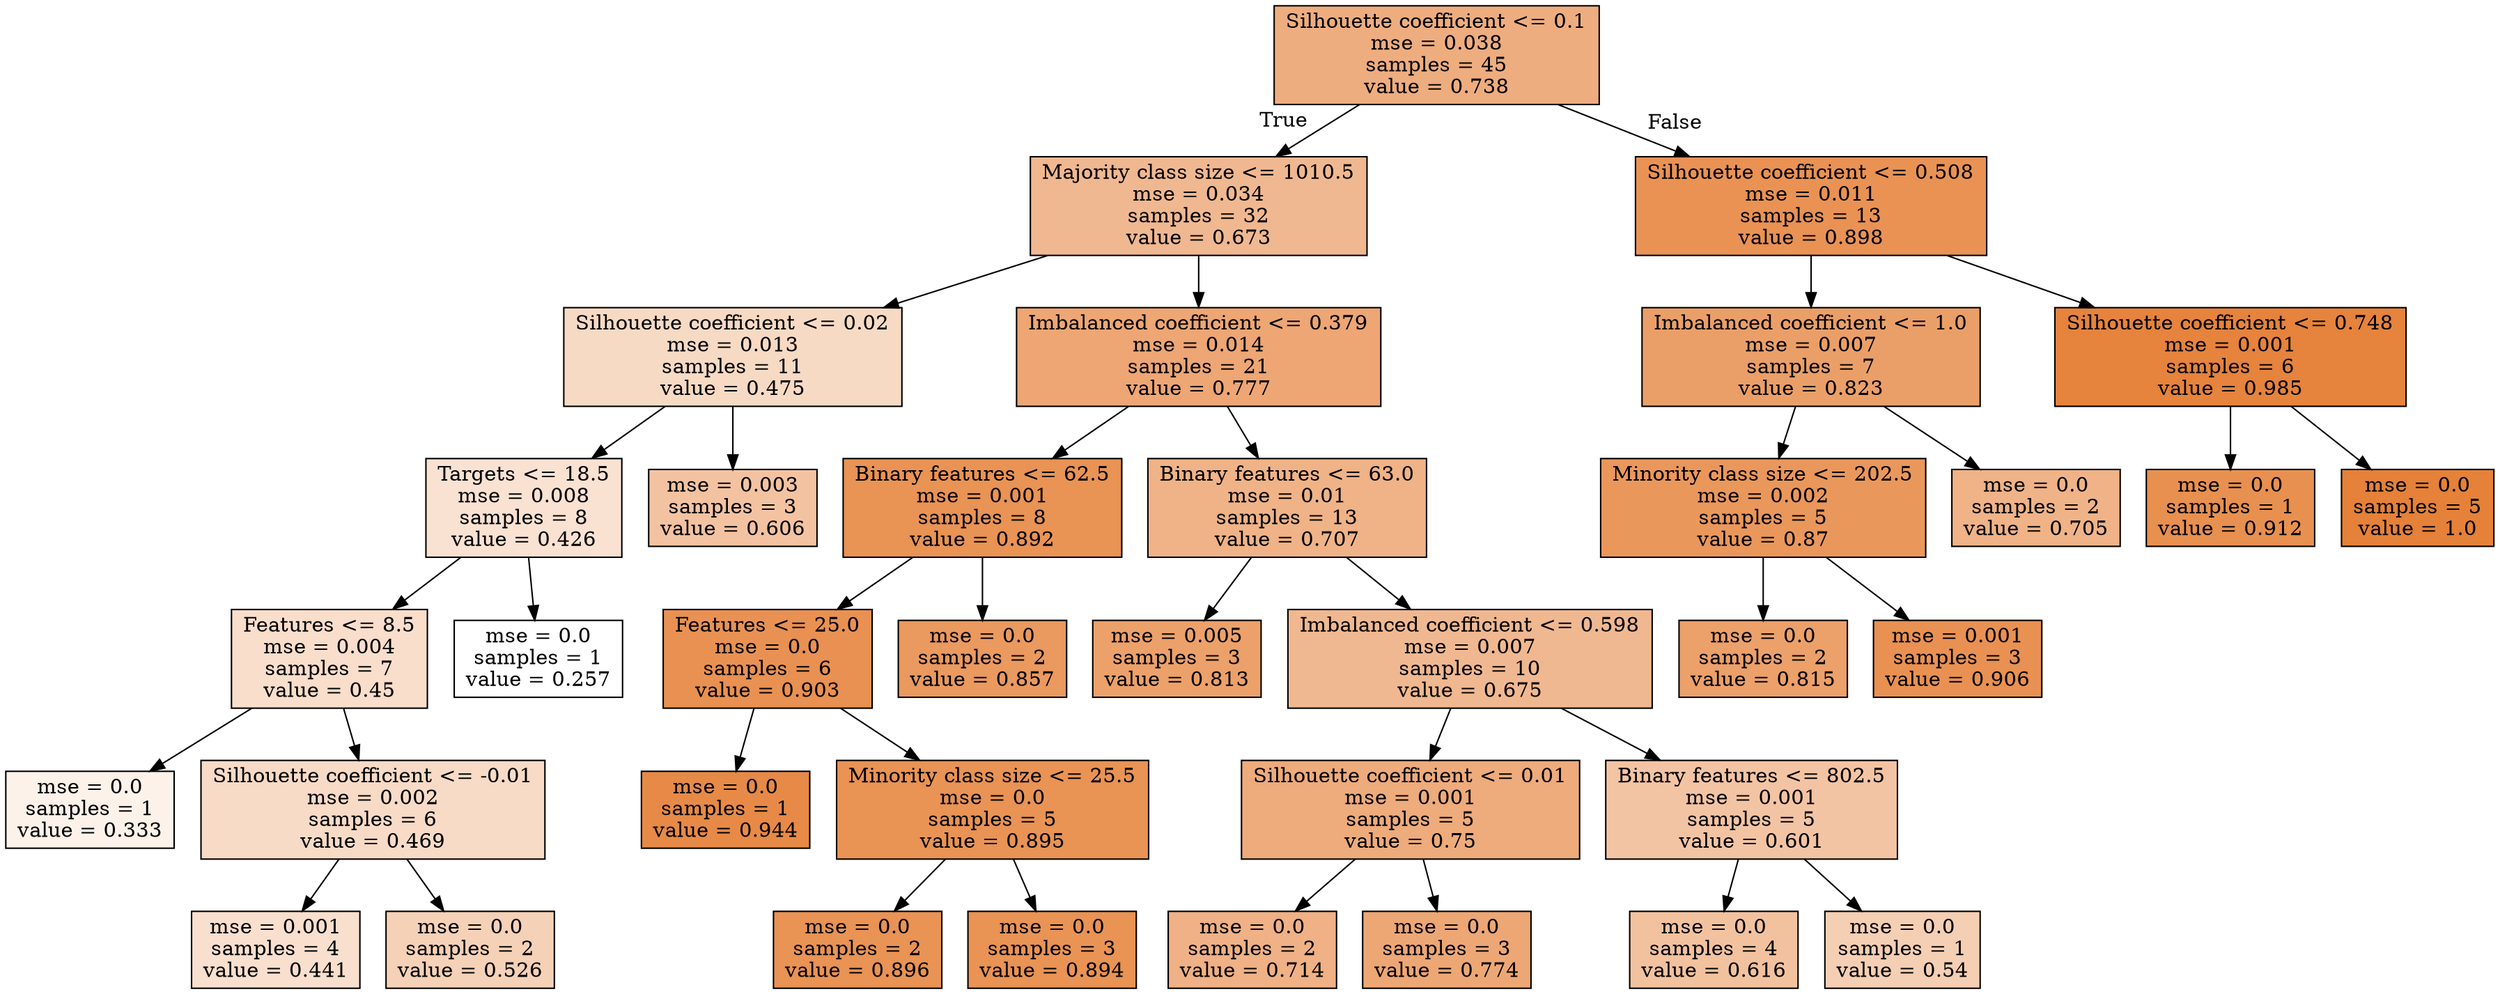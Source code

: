digraph Tree {
node [shape=box, style="filled", color="black"] ;
0 [label="Silhouette coefficient <= 0.1\nmse = 0.038\nsamples = 45\nvalue = 0.738", fillcolor="#e58139a5"] ;
1 [label="Majority class size <= 1010.5\nmse = 0.034\nsamples = 32\nvalue = 0.673", fillcolor="#e581398f"] ;
0 -> 1 [labeldistance=2.5, labelangle=45, headlabel="True"] ;
2 [label="Silhouette coefficient <= 0.02\nmse = 0.013\nsamples = 11\nvalue = 0.475", fillcolor="#e581394b"] ;
1 -> 2 ;
3 [label="Targets <= 18.5\nmse = 0.008\nsamples = 8\nvalue = 0.426", fillcolor="#e581393a"] ;
2 -> 3 ;
4 [label="Features <= 8.5\nmse = 0.004\nsamples = 7\nvalue = 0.45", fillcolor="#e5813942"] ;
3 -> 4 ;
5 [label="mse = 0.0\nsamples = 1\nvalue = 0.333", fillcolor="#e581391a"] ;
4 -> 5 ;
6 [label="Silhouette coefficient <= -0.01\nmse = 0.002\nsamples = 6\nvalue = 0.469", fillcolor="#e5813949"] ;
4 -> 6 ;
7 [label="mse = 0.001\nsamples = 4\nvalue = 0.441", fillcolor="#e581393f"] ;
6 -> 7 ;
8 [label="mse = 0.0\nsamples = 2\nvalue = 0.526", fillcolor="#e581395c"] ;
6 -> 8 ;
9 [label="mse = 0.0\nsamples = 1\nvalue = 0.257", fillcolor="#e5813900"] ;
3 -> 9 ;
10 [label="mse = 0.003\nsamples = 3\nvalue = 0.606", fillcolor="#e5813978"] ;
2 -> 10 ;
11 [label="Imbalanced coefficient <= 0.379\nmse = 0.014\nsamples = 21\nvalue = 0.777", fillcolor="#e58139b3"] ;
1 -> 11 ;
12 [label="Binary features <= 62.5\nmse = 0.001\nsamples = 8\nvalue = 0.892", fillcolor="#e58139da"] ;
11 -> 12 ;
13 [label="Features <= 25.0\nmse = 0.0\nsamples = 6\nvalue = 0.903", fillcolor="#e58139de"] ;
12 -> 13 ;
14 [label="mse = 0.0\nsamples = 1\nvalue = 0.944", fillcolor="#e58139ec"] ;
13 -> 14 ;
15 [label="Minority class size <= 25.5\nmse = 0.0\nsamples = 5\nvalue = 0.895", fillcolor="#e58139db"] ;
13 -> 15 ;
16 [label="mse = 0.0\nsamples = 2\nvalue = 0.896", fillcolor="#e58139db"] ;
15 -> 16 ;
17 [label="mse = 0.0\nsamples = 3\nvalue = 0.894", fillcolor="#e58139db"] ;
15 -> 17 ;
18 [label="mse = 0.0\nsamples = 2\nvalue = 0.857", fillcolor="#e58139ce"] ;
12 -> 18 ;
19 [label="Binary features <= 63.0\nmse = 0.01\nsamples = 13\nvalue = 0.707", fillcolor="#e581399a"] ;
11 -> 19 ;
20 [label="mse = 0.005\nsamples = 3\nvalue = 0.813", fillcolor="#e58139bf"] ;
19 -> 20 ;
21 [label="Imbalanced coefficient <= 0.598\nmse = 0.007\nsamples = 10\nvalue = 0.675", fillcolor="#e581398f"] ;
19 -> 21 ;
22 [label="Silhouette coefficient <= 0.01\nmse = 0.001\nsamples = 5\nvalue = 0.75", fillcolor="#e58139a9"] ;
21 -> 22 ;
23 [label="mse = 0.0\nsamples = 2\nvalue = 0.714", fillcolor="#e581399d"] ;
22 -> 23 ;
24 [label="mse = 0.0\nsamples = 3\nvalue = 0.774", fillcolor="#e58139b1"] ;
22 -> 24 ;
25 [label="Binary features <= 802.5\nmse = 0.001\nsamples = 5\nvalue = 0.601", fillcolor="#e5813976"] ;
21 -> 25 ;
26 [label="mse = 0.0\nsamples = 4\nvalue = 0.616", fillcolor="#e581397b"] ;
25 -> 26 ;
27 [label="mse = 0.0\nsamples = 1\nvalue = 0.54", fillcolor="#e5813961"] ;
25 -> 27 ;
28 [label="Silhouette coefficient <= 0.508\nmse = 0.011\nsamples = 13\nvalue = 0.898", fillcolor="#e58139dc"] ;
0 -> 28 [labeldistance=2.5, labelangle=-45, headlabel="False"] ;
29 [label="Imbalanced coefficient <= 1.0\nmse = 0.007\nsamples = 7\nvalue = 0.823", fillcolor="#e58139c2"] ;
28 -> 29 ;
30 [label="Minority class size <= 202.5\nmse = 0.002\nsamples = 5\nvalue = 0.87", fillcolor="#e58139d2"] ;
29 -> 30 ;
31 [label="mse = 0.0\nsamples = 2\nvalue = 0.815", fillcolor="#e58139c0"] ;
30 -> 31 ;
32 [label="mse = 0.001\nsamples = 3\nvalue = 0.906", fillcolor="#e58139df"] ;
30 -> 32 ;
33 [label="mse = 0.0\nsamples = 2\nvalue = 0.705", fillcolor="#e581399a"] ;
29 -> 33 ;
34 [label="Silhouette coefficient <= 0.748\nmse = 0.001\nsamples = 6\nvalue = 0.985", fillcolor="#e58139fa"] ;
28 -> 34 ;
35 [label="mse = 0.0\nsamples = 1\nvalue = 0.912", fillcolor="#e58139e1"] ;
34 -> 35 ;
36 [label="mse = 0.0\nsamples = 5\nvalue = 1.0", fillcolor="#e58139ff"] ;
34 -> 36 ;
}